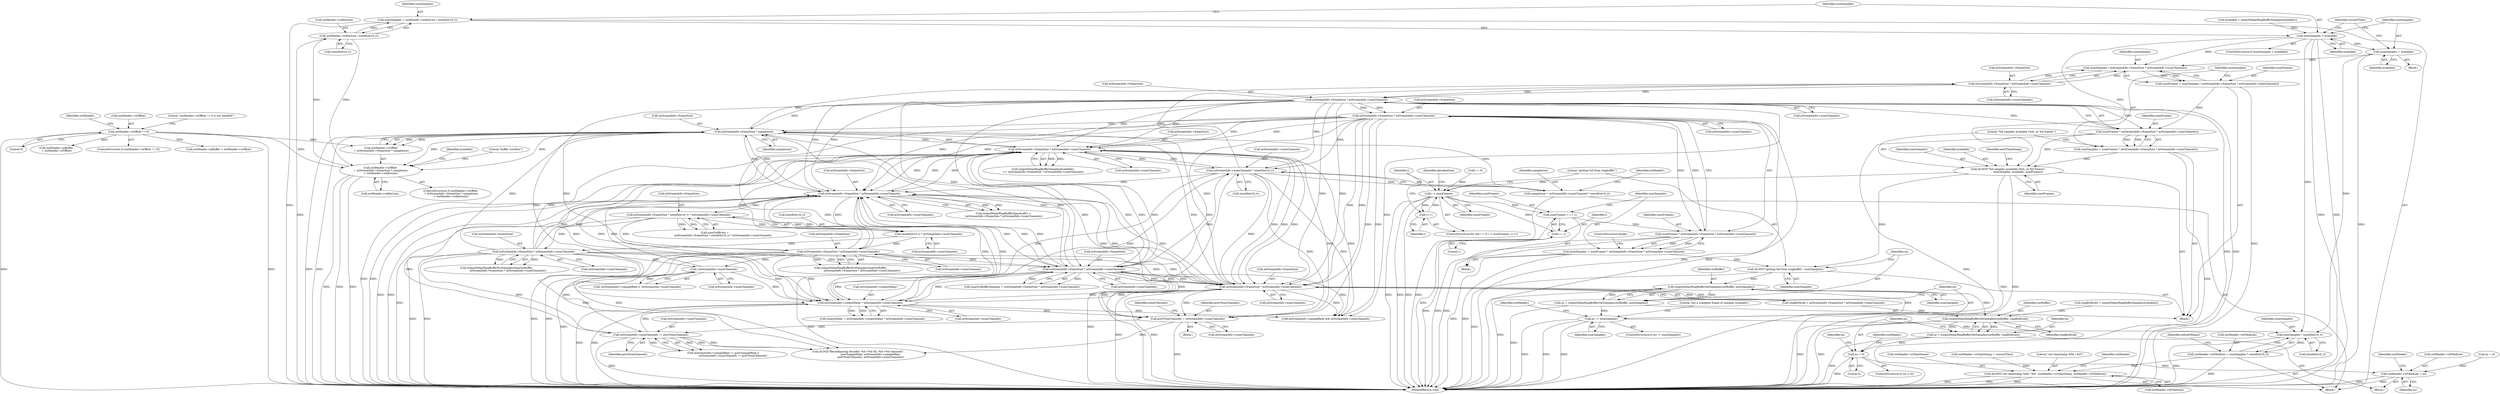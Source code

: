 digraph "0_Android_8e438e153f661e9df8db0ac41d587e940352df06@API" {
"1001083" [label="(Call,numSamples = outHeader->nAllocLen / sizeof(int16_t))"];
"1001085" [label="(Call,outHeader->nAllocLen / sizeof(int16_t))"];
"1001053" [label="(Call,outHeader->nOffset\n + mStreamInfo->frameSize * samplesize\n > outHeader->nAllocLen)"];
"1001019" [label="(Call,outHeader->nOffset != 0)"];
"1001058" [label="(Call,mStreamInfo->frameSize * samplesize)"];
"1001122" [label="(Call,mStreamInfo->frameSize * mStreamInfo->numChannels)"];
"1001111" [label="(Call,mStreamInfo->frameSize * mStreamInfo->numChannels)"];
"1001046" [label="(Call,mStreamInfo->numChannels * sizeof(int16_t))"];
"1000999" [label="(Call,mStreamInfo->frameSize * mStreamInfo->numChannels)"];
"1000582" [label="(Call,mStreamInfo->frameSize * mStreamInfo->numChannels)"];
"1000673" [label="(Call,mStreamInfo->frameSize * mStreamInfo->numChannels)"];
"1000654" [label="(Call,mStreamInfo->frameSize * sizeof(int16_t) * mStreamInfo->numChannels)"];
"1000658" [label="(Call,sizeof(int16_t) * mStreamInfo->numChannels)"];
"1000972" [label="(Call,mStreamInfo->frameSize * mStreamInfo->numChannels)"];
"1001343" [label="(Call,mStreamInfo->frameSize * mStreamInfo->numChannels)"];
"1001234" [label="(Call,mStreamInfo->frameSize * mStreamInfo->numChannels)"];
"1000703" [label="(Call,mStreamInfo->frameSize * mStreamInfo->numChannels)"];
"1000896" [label="(Call,mStreamInfo->outputDelay * mStreamInfo->numChannels)"];
"1000835" [label="(Call,!mStreamInfo->numChannels)"];
"1000774" [label="(Call,mStreamInfo->numChannels != prevNumChannels)"];
"1000539" [label="(Call,prevNumChannels = mStreamInfo->numChannels)"];
"1001044" [label="(Call,samplesize = mStreamInfo->numChannels * sizeof(int16_t))"];
"1001092" [label="(Call,numSamples > available)"];
"1001096" [label="(Call,numSamples = available)"];
"1001109" [label="(Call,numSamples / (mStreamInfo->frameSize * mStreamInfo->numChannels))"];
"1001107" [label="(Call,numFrames = numSamples / (mStreamInfo->frameSize * mStreamInfo->numChannels))"];
"1001120" [label="(Call,numFrames * (mStreamInfo->frameSize * mStreamInfo->numChannels))"];
"1001118" [label="(Call,numSamples = numFrames * (mStreamInfo->frameSize * mStreamInfo->numChannels))"];
"1001129" [label="(Call,ALOGV(\"%d samples available (%d), or %d frames\",\n                        numSamples, available, numFrames))"];
"1001155" [label="(Call,i < numFrames)"];
"1001158" [label="(Call,i++)"];
"1001225" [label="(Call,numFrames = i + 1)"];
"1001232" [label="(Call,numFrames * mStreamInfo->frameSize * mStreamInfo->numChannels)"];
"1001230" [label="(Call,numSamples = numFrames * mStreamInfo->frameSize * mStreamInfo->numChannels)"];
"1001242" [label="(Call,ALOGV(\"getting %d from ringbuffer\", numSamples))"];
"1001248" [label="(Call,outputDelayRingBufferGetSamples(outBuffer, numSamples))"];
"1001246" [label="(Call,ns = outputDelayRingBufferGetSamples(outBuffer, numSamples))"];
"1001252" [label="(Call,ns != numSamples)"];
"1001271" [label="(Call,numSamples * sizeof(int16_t))"];
"1001267" [label="(Call,outHeader->nFilledLen = numSamples * sizeof(int16_t))"];
"1001317" [label="(Call,ALOGV(\"out timestamp %lld / %d\", outHeader->nTimeStamp, outHeader->nFilledLen))"];
"1001379" [label="(Call,outputDelayRingBufferGetSamples(outBuffer, ringBufAvail))"];
"1001377" [label="(Call,ns = outputDelayRingBufferGetSamples(outBuffer, ringBufAvail))"];
"1001383" [label="(Call,ns < 0)"];
"1001390" [label="(Call,outHeader->nFilledLen = ns)"];
"1001227" [label="(Call,i + 1)"];
"1001105" [label="(Block,)"];
"1001234" [label="(Call,mStreamInfo->frameSize * mStreamInfo->numChannels)"];
"1001225" [label="(Call,numFrames = i + 1)"];
"1001383" [label="(Call,ns < 0)"];
"1001382" [label="(ControlStructure,if (ns < 0))"];
"1001267" [label="(Call,outHeader->nFilledLen = numSamples * sizeof(int16_t))"];
"1001109" [label="(Call,numSamples / (mStreamInfo->frameSize * mStreamInfo->numChannels))"];
"1001058" [label="(Call,mStreamInfo->frameSize * samplesize)"];
"1001252" [label="(Call,ns != numSamples)"];
"1001052" [label="(ControlStructure,if (outHeader->nOffset\n + mStreamInfo->frameSize * samplesize\n > outHeader->nAllocLen))"];
"1001053" [label="(Call,outHeader->nOffset\n + mStreamInfo->frameSize * samplesize\n > outHeader->nAllocLen)"];
"1001080" [label="(Identifier,available)"];
"1001101" [label="(Identifier,currentTime)"];
"1001155" [label="(Call,i < numFrames)"];
"1001354" [label="(Block,)"];
"1000768" [label="(Call,mStreamInfo->sampleRate != prevSampleRate ||\n                        mStreamInfo->numChannels != prevNumChannels)"];
"1000780" [label="(Call,ALOGI(\"Reconfiguring decoder: %d->%d Hz, %d->%d channels\",\n                              prevSampleRate, mStreamInfo->sampleRate,\n                              prevNumChannels, mStreamInfo->numChannels))"];
"1001129" [label="(Call,ALOGV(\"%d samples available (%d), or %d frames\",\n                        numSamples, available, numFrames))"];
"1001269" [label="(Identifier,outHeader)"];
"1001246" [label="(Call,ns = outputDelayRingBufferGetSamples(outBuffer, numSamples))"];
"1001110" [label="(Identifier,numSamples)"];
"1000970" [label="(Call,tmpOutBufferSamples = mStreamInfo->frameSize * mStreamInfo->numChannels)"];
"1001123" [label="(Call,mStreamInfo->frameSize)"];
"1001250" [label="(Identifier,numSamples)"];
"1000704" [label="(Call,mStreamInfo->frameSize)"];
"1000997" [label="(Call,outputDelayRingBufferSamplesAvailable()\n >= mStreamInfo->frameSize * mStreamInfo->numChannels)"];
"1001003" [label="(Call,mStreamInfo->numChannels)"];
"1001079" [label="(Call,available = outputDelayRingBufferSamplesAvailable())"];
"1001397" [label="(Identifier,outHeader)"];
"1001006" [label="(Block,)"];
"1001268" [label="(Call,outHeader->nFilledLen)"];
"1001228" [label="(Identifier,i)"];
"1001112" [label="(Call,mStreamInfo->frameSize)"];
"1001377" [label="(Call,ns = outputDelayRingBufferGetSamples(outBuffer, ringBufAvail))"];
"1000900" [label="(Call,mStreamInfo->numChannels)"];
"1001226" [label="(Identifier,numFrames)"];
"1001229" [label="(Literal,1)"];
"1001273" [label="(Call,sizeof(int16_t))"];
"1000836" [label="(Call,mStreamInfo->numChannels)"];
"1000973" [label="(Call,mStreamInfo->frameSize)"];
"1000972" [label="(Call,mStreamInfo->frameSize * mStreamInfo->numChannels)"];
"1001247" [label="(Identifier,ns)"];
"1001300" [label="(Call,outHeader->nTimeStamp = currentTime)"];
"1001384" [label="(Identifier,ns)"];
"1001023" [label="(Literal,0)"];
"1001094" [label="(Identifier,available)"];
"1001131" [label="(Identifier,numSamples)"];
"1001390" [label="(Call,outHeader->nFilledLen = ns)"];
"1001378" [label="(Identifier,ns)"];
"1000541" [label="(Call,mStreamInfo->numChannels)"];
"1001152" [label="(Call,i = 0)"];
"1001019" [label="(Call,outHeader->nOffset != 0)"];
"1000671" [label="(Call,outputDelayRingBufferPutSamples(tmpOutBuffer,\n                            mStreamInfo->frameSize * mStreamInfo->numChannels))"];
"1001318" [label="(Literal,\"out timestamp %lld / %d\")"];
"1001097" [label="(Identifier,numSamples)"];
"1001107" [label="(Call,numFrames = numSamples / (mStreamInfo->frameSize * mStreamInfo->numChannels))"];
"1001121" [label="(Identifier,numFrames)"];
"1001341" [label="(Call,ringBufAvail < mStreamInfo->frameSize * mStreamInfo->numChannels)"];
"1001326" [label="(Identifier,outHeader)"];
"1001119" [label="(Identifier,numSamples)"];
"1001344" [label="(Call,mStreamInfo->frameSize)"];
"1001249" [label="(Identifier,outBuffer)"];
"1000677" [label="(Call,mStreamInfo->numChannels)"];
"1001248" [label="(Call,outputDelayRingBufferGetSamples(outBuffer, numSamples))"];
"1001062" [label="(Identifier,samplesize)"];
"1000999" [label="(Call,mStreamInfo->frameSize * mStreamInfo->numChannels)"];
"1000659" [label="(Call,sizeof(int16_t))"];
"1001111" [label="(Call,mStreamInfo->frameSize * mStreamInfo->numChannels)"];
"1001098" [label="(Identifier,available)"];
"1001391" [label="(Call,outHeader->nFilledLen)"];
"1001158" [label="(Call,i++)"];
"1000774" [label="(Call,mStreamInfo->numChannels != prevNumChannels)"];
"1001085" [label="(Call,outHeader->nAllocLen / sizeof(int16_t))"];
"1001159" [label="(Identifier,i)"];
"1001238" [label="(Call,mStreamInfo->numChannels)"];
"1001242" [label="(Call,ALOGV(\"getting %d from ringbuffer\", numSamples))"];
"1001120" [label="(Call,numFrames * (mStreamInfo->frameSize * mStreamInfo->numChannels))"];
"1001047" [label="(Call,mStreamInfo->numChannels)"];
"1001392" [label="(Identifier,outHeader)"];
"1001036" [label="(Call,outHeader->pBuffer + outHeader->nOffset)"];
"1001054" [label="(Call,outHeader->nOffset\n + mStreamInfo->frameSize * samplesize)"];
"1000586" [label="(Call,mStreamInfo->numChannels)"];
"1000582" [label="(Call,mStreamInfo->frameSize * mStreamInfo->numChannels)"];
"1000540" [label="(Identifier,prevNumChannels)"];
"1001227" [label="(Call,i + 1)"];
"1000655" [label="(Call,mStreamInfo->frameSize)"];
"1001388" [label="(Identifier,ns)"];
"1001130" [label="(Literal,\"%d samples available (%d), or %d frames\")"];
"1000835" [label="(Call,!mStreamInfo->numChannels)"];
"1001046" [label="(Call,mStreamInfo->numChannels * sizeof(int16_t))"];
"1001063" [label="(Call,outHeader->nAllocLen)"];
"1001092" [label="(Call,numSamples > available)"];
"1001132" [label="(Identifier,available)"];
"1001317" [label="(Call,ALOGV(\"out timestamp %lld / %d\", outHeader->nTimeStamp, outHeader->nFilledLen))"];
"1001322" [label="(Call,outHeader->nFilledLen)"];
"1001235" [label="(Call,mStreamInfo->frameSize)"];
"1001231" [label="(Identifier,numSamples)"];
"1001083" [label="(Call,numSamples = outHeader->nAllocLen / sizeof(int16_t))"];
"1001381" [label="(Identifier,ringBufAvail)"];
"1001084" [label="(Identifier,numSamples)"];
"1000583" [label="(Call,mStreamInfo->frameSize)"];
"1001232" [label="(Call,numFrames * mStreamInfo->frameSize * mStreamInfo->numChannels)"];
"1001091" [label="(ControlStructure,if (numSamples > available))"];
"1001197" [label="(Block,)"];
"1001233" [label="(Identifier,numFrames)"];
"1000830" [label="(Call,!mStreamInfo->sampleRate || !mStreamInfo->numChannels)"];
"1000658" [label="(Call,sizeof(int16_t) * mStreamInfo->numChannels)"];
"1001163" [label="(Identifier,decodedSize)"];
"1001369" [label="(Call,outHeader->pBuffer\n + outHeader->nOffset)"];
"1001394" [label="(Identifier,ns)"];
"1001277" [label="(Identifier,mEndOfInput)"];
"1001026" [label="(Literal,\"outHeader->nOffset != 0 is not handled\")"];
"1001272" [label="(Identifier,numSamples)"];
"1000654" [label="(Call,mStreamInfo->frameSize * sizeof(int16_t) * mStreamInfo->numChannels)"];
"1001096" [label="(Call,numSamples = available)"];
"1001253" [label="(Identifier,ns)"];
"1000976" [label="(Call,mStreamInfo->numChannels)"];
"1001045" [label="(Identifier,samplesize)"];
"1000539" [label="(Call,prevNumChannels = mStreamInfo->numChannels)"];
"1000661" [label="(Call,mStreamInfo->numChannels)"];
"1000545" [label="(Identifier,mAACDecoder)"];
"1001115" [label="(Call,mStreamInfo->numChannels)"];
"1001086" [label="(Call,outHeader->nAllocLen)"];
"1001254" [label="(Identifier,numSamples)"];
"1000147" [label="(Block,)"];
"1001108" [label="(Identifier,numFrames)"];
"1001380" [label="(Identifier,outBuffer)"];
"1001347" [label="(Call,mStreamInfo->numChannels)"];
"1000896" [label="(Call,mStreamInfo->outputDelay * mStreamInfo->numChannels)"];
"1001319" [label="(Call,outHeader->nTimeStamp)"];
"1001056" [label="(Identifier,outHeader)"];
"1001150" [label="(ControlStructure,for (int i = 0; i < numFrames; i++))"];
"1001000" [label="(Call,mStreamInfo->frameSize)"];
"1001156" [label="(Identifier,i)"];
"1001044" [label="(Call,samplesize = mStreamInfo->numChannels * sizeof(int16_t))"];
"1001243" [label="(Literal,\"getting %d from ringbuffer\")"];
"1000580" [label="(Call,outputDelayRingBufferSpaceLeft() <\n (mStreamInfo->frameSize * mStreamInfo->numChannels))"];
"1001089" [label="(Call,sizeof(int16_t))"];
"1000703" [label="(Call,mStreamInfo->frameSize * mStreamInfo->numChannels)"];
"1001122" [label="(Call,mStreamInfo->frameSize * mStreamInfo->numChannels)"];
"1001387" [label="(Call,ns = 0)"];
"1000897" [label="(Call,mStreamInfo->outputDelay)"];
"1001126" [label="(Call,mStreamInfo->numChannels)"];
"1001257" [label="(Literal,\"not a complete frame of samples available\")"];
"1001068" [label="(Literal,\"buffer overflow\")"];
"1001230" [label="(Call,numSamples = numFrames * mStreamInfo->frameSize * mStreamInfo->numChannels)"];
"1001334" [label="(Call,ringBufAvail = outputDelayRingBufferSamplesAvailable())"];
"1001271" [label="(Call,numSamples * sizeof(int16_t))"];
"1000707" [label="(Call,mStreamInfo->numChannels)"];
"1001343" [label="(Call,mStreamInfo->frameSize * mStreamInfo->numChannels)"];
"1001018" [label="(ControlStructure,if (outHeader->nOffset != 0))"];
"1001059" [label="(Call,mStreamInfo->frameSize)"];
"1001251" [label="(ControlStructure,if (ns != numSamples))"];
"1001038" [label="(Identifier,outHeader)"];
"1000674" [label="(Call,mStreamInfo->frameSize)"];
"1000775" [label="(Call,mStreamInfo->numChannels)"];
"1001095" [label="(Block,)"];
"1001050" [label="(Call,sizeof(int16_t))"];
"1001427" [label="(MethodReturn,void)"];
"1001244" [label="(Identifier,numSamples)"];
"1001118" [label="(Call,numSamples = numFrames * (mStreamInfo->frameSize * mStreamInfo->numChannels))"];
"1001157" [label="(Identifier,numFrames)"];
"1000894" [label="(Call,outputDelay = mStreamInfo->outputDelay * mStreamInfo->numChannels)"];
"1001241" [label="(ControlStructure,break;)"];
"1001020" [label="(Call,outHeader->nOffset)"];
"1000701" [label="(Call,outputDelayRingBufferPutSamples(tmpOutBuffer,\n                            mStreamInfo->frameSize * mStreamInfo->numChannels))"];
"1001136" [label="(Identifier,nextTimeStamp)"];
"1001379" [label="(Call,outputDelayRingBufferGetSamples(outBuffer, ringBufAvail))"];
"1000673" [label="(Call,mStreamInfo->frameSize * mStreamInfo->numChannels)"];
"1001385" [label="(Literal,0)"];
"1001133" [label="(Identifier,numFrames)"];
"1001093" [label="(Identifier,numSamples)"];
"1000652" [label="(Call,numOutBytes =\n                    mStreamInfo->frameSize * sizeof(int16_t) * mStreamInfo->numChannels)"];
"1000778" [label="(Identifier,prevNumChannels)"];
"1000274" [label="(Call,mStreamInfo->sampleRate && mStreamInfo->numChannels)"];
"1001083" -> "1001006"  [label="AST: "];
"1001083" -> "1001085"  [label="CFG: "];
"1001084" -> "1001083"  [label="AST: "];
"1001085" -> "1001083"  [label="AST: "];
"1001093" -> "1001083"  [label="CFG: "];
"1001083" -> "1001427"  [label="DDG: "];
"1001085" -> "1001083"  [label="DDG: "];
"1001083" -> "1001092"  [label="DDG: "];
"1001085" -> "1001089"  [label="CFG: "];
"1001086" -> "1001085"  [label="AST: "];
"1001089" -> "1001085"  [label="AST: "];
"1001085" -> "1001427"  [label="DDG: "];
"1001085" -> "1001053"  [label="DDG: "];
"1001053" -> "1001085"  [label="DDG: "];
"1001053" -> "1001052"  [label="AST: "];
"1001053" -> "1001063"  [label="CFG: "];
"1001054" -> "1001053"  [label="AST: "];
"1001063" -> "1001053"  [label="AST: "];
"1001068" -> "1001053"  [label="CFG: "];
"1001080" -> "1001053"  [label="CFG: "];
"1001053" -> "1001427"  [label="DDG: "];
"1001053" -> "1001427"  [label="DDG: "];
"1001053" -> "1001427"  [label="DDG: "];
"1001019" -> "1001053"  [label="DDG: "];
"1001058" -> "1001053"  [label="DDG: "];
"1001058" -> "1001053"  [label="DDG: "];
"1001019" -> "1001018"  [label="AST: "];
"1001019" -> "1001023"  [label="CFG: "];
"1001020" -> "1001019"  [label="AST: "];
"1001023" -> "1001019"  [label="AST: "];
"1001026" -> "1001019"  [label="CFG: "];
"1001038" -> "1001019"  [label="CFG: "];
"1001019" -> "1001427"  [label="DDG: "];
"1001019" -> "1001427"  [label="DDG: "];
"1001019" -> "1001036"  [label="DDG: "];
"1001019" -> "1001054"  [label="DDG: "];
"1001019" -> "1001369"  [label="DDG: "];
"1001058" -> "1001054"  [label="AST: "];
"1001058" -> "1001062"  [label="CFG: "];
"1001059" -> "1001058"  [label="AST: "];
"1001062" -> "1001058"  [label="AST: "];
"1001054" -> "1001058"  [label="CFG: "];
"1001058" -> "1001427"  [label="DDG: "];
"1001058" -> "1001427"  [label="DDG: "];
"1001058" -> "1000582"  [label="DDG: "];
"1001058" -> "1000972"  [label="DDG: "];
"1001058" -> "1000999"  [label="DDG: "];
"1001058" -> "1001054"  [label="DDG: "];
"1001058" -> "1001054"  [label="DDG: "];
"1001122" -> "1001058"  [label="DDG: "];
"1000582" -> "1001058"  [label="DDG: "];
"1000673" -> "1001058"  [label="DDG: "];
"1000972" -> "1001058"  [label="DDG: "];
"1001343" -> "1001058"  [label="DDG: "];
"1001234" -> "1001058"  [label="DDG: "];
"1000703" -> "1001058"  [label="DDG: "];
"1000999" -> "1001058"  [label="DDG: "];
"1001044" -> "1001058"  [label="DDG: "];
"1001058" -> "1001111"  [label="DDG: "];
"1001058" -> "1001343"  [label="DDG: "];
"1001122" -> "1001120"  [label="AST: "];
"1001122" -> "1001126"  [label="CFG: "];
"1001123" -> "1001122"  [label="AST: "];
"1001126" -> "1001122"  [label="AST: "];
"1001120" -> "1001122"  [label="CFG: "];
"1001122" -> "1001427"  [label="DDG: "];
"1001122" -> "1001427"  [label="DDG: "];
"1001122" -> "1000274"  [label="DDG: "];
"1001122" -> "1000539"  [label="DDG: "];
"1001122" -> "1000582"  [label="DDG: "];
"1001122" -> "1000582"  [label="DDG: "];
"1001122" -> "1000896"  [label="DDG: "];
"1001122" -> "1000972"  [label="DDG: "];
"1001122" -> "1000999"  [label="DDG: "];
"1001122" -> "1000999"  [label="DDG: "];
"1001122" -> "1001046"  [label="DDG: "];
"1001122" -> "1001120"  [label="DDG: "];
"1001122" -> "1001120"  [label="DDG: "];
"1001111" -> "1001122"  [label="DDG: "];
"1001111" -> "1001122"  [label="DDG: "];
"1001122" -> "1001234"  [label="DDG: "];
"1001122" -> "1001234"  [label="DDG: "];
"1001122" -> "1001343"  [label="DDG: "];
"1001122" -> "1001343"  [label="DDG: "];
"1001111" -> "1001109"  [label="AST: "];
"1001111" -> "1001115"  [label="CFG: "];
"1001112" -> "1001111"  [label="AST: "];
"1001115" -> "1001111"  [label="AST: "];
"1001109" -> "1001111"  [label="CFG: "];
"1001111" -> "1001109"  [label="DDG: "];
"1001111" -> "1001109"  [label="DDG: "];
"1001046" -> "1001111"  [label="DDG: "];
"1001046" -> "1001044"  [label="AST: "];
"1001046" -> "1001050"  [label="CFG: "];
"1001047" -> "1001046"  [label="AST: "];
"1001050" -> "1001046"  [label="AST: "];
"1001044" -> "1001046"  [label="CFG: "];
"1001046" -> "1001427"  [label="DDG: "];
"1001046" -> "1000274"  [label="DDG: "];
"1001046" -> "1000539"  [label="DDG: "];
"1001046" -> "1000582"  [label="DDG: "];
"1001046" -> "1000896"  [label="DDG: "];
"1001046" -> "1000999"  [label="DDG: "];
"1001046" -> "1001044"  [label="DDG: "];
"1000999" -> "1001046"  [label="DDG: "];
"1001234" -> "1001046"  [label="DDG: "];
"1000896" -> "1001046"  [label="DDG: "];
"1000972" -> "1001046"  [label="DDG: "];
"1001046" -> "1001343"  [label="DDG: "];
"1000999" -> "1000997"  [label="AST: "];
"1000999" -> "1001003"  [label="CFG: "];
"1001000" -> "1000999"  [label="AST: "];
"1001003" -> "1000999"  [label="AST: "];
"1000997" -> "1000999"  [label="CFG: "];
"1000999" -> "1001427"  [label="DDG: "];
"1000999" -> "1001427"  [label="DDG: "];
"1000999" -> "1000274"  [label="DDG: "];
"1000999" -> "1000539"  [label="DDG: "];
"1000999" -> "1000582"  [label="DDG: "];
"1000999" -> "1000582"  [label="DDG: "];
"1000999" -> "1000896"  [label="DDG: "];
"1000999" -> "1000972"  [label="DDG: "];
"1000999" -> "1000997"  [label="DDG: "];
"1000999" -> "1000997"  [label="DDG: "];
"1000582" -> "1000999"  [label="DDG: "];
"1000673" -> "1000999"  [label="DDG: "];
"1000972" -> "1000999"  [label="DDG: "];
"1000972" -> "1000999"  [label="DDG: "];
"1001343" -> "1000999"  [label="DDG: "];
"1001234" -> "1000999"  [label="DDG: "];
"1001234" -> "1000999"  [label="DDG: "];
"1000703" -> "1000999"  [label="DDG: "];
"1000896" -> "1000999"  [label="DDG: "];
"1000999" -> "1001343"  [label="DDG: "];
"1000999" -> "1001343"  [label="DDG: "];
"1000582" -> "1000580"  [label="AST: "];
"1000582" -> "1000586"  [label="CFG: "];
"1000583" -> "1000582"  [label="AST: "];
"1000586" -> "1000582"  [label="AST: "];
"1000580" -> "1000582"  [label="CFG: "];
"1000582" -> "1001427"  [label="DDG: "];
"1000582" -> "1001427"  [label="DDG: "];
"1000582" -> "1000580"  [label="DDG: "];
"1000582" -> "1000580"  [label="DDG: "];
"1000673" -> "1000582"  [label="DDG: "];
"1000673" -> "1000582"  [label="DDG: "];
"1000972" -> "1000582"  [label="DDG: "];
"1000972" -> "1000582"  [label="DDG: "];
"1001343" -> "1000582"  [label="DDG: "];
"1001343" -> "1000582"  [label="DDG: "];
"1001234" -> "1000582"  [label="DDG: "];
"1001234" -> "1000582"  [label="DDG: "];
"1000703" -> "1000582"  [label="DDG: "];
"1000703" -> "1000582"  [label="DDG: "];
"1000835" -> "1000582"  [label="DDG: "];
"1000774" -> "1000582"  [label="DDG: "];
"1000896" -> "1000582"  [label="DDG: "];
"1000582" -> "1000654"  [label="DDG: "];
"1000582" -> "1000658"  [label="DDG: "];
"1000582" -> "1000896"  [label="DDG: "];
"1000582" -> "1000972"  [label="DDG: "];
"1000582" -> "1001343"  [label="DDG: "];
"1000673" -> "1000671"  [label="AST: "];
"1000673" -> "1000677"  [label="CFG: "];
"1000674" -> "1000673"  [label="AST: "];
"1000677" -> "1000673"  [label="AST: "];
"1000671" -> "1000673"  [label="CFG: "];
"1000673" -> "1001427"  [label="DDG: "];
"1000673" -> "1001427"  [label="DDG: "];
"1000673" -> "1000671"  [label="DDG: "];
"1000673" -> "1000671"  [label="DDG: "];
"1000654" -> "1000673"  [label="DDG: "];
"1000658" -> "1000673"  [label="DDG: "];
"1000673" -> "1000774"  [label="DDG: "];
"1000673" -> "1000780"  [label="DDG: "];
"1000673" -> "1000835"  [label="DDG: "];
"1000673" -> "1000896"  [label="DDG: "];
"1000673" -> "1000972"  [label="DDG: "];
"1000673" -> "1001343"  [label="DDG: "];
"1000654" -> "1000652"  [label="AST: "];
"1000654" -> "1000658"  [label="CFG: "];
"1000655" -> "1000654"  [label="AST: "];
"1000658" -> "1000654"  [label="AST: "];
"1000652" -> "1000654"  [label="CFG: "];
"1000654" -> "1001427"  [label="DDG: "];
"1000654" -> "1000652"  [label="DDG: "];
"1000654" -> "1000652"  [label="DDG: "];
"1000658" -> "1000654"  [label="DDG: "];
"1000654" -> "1000703"  [label="DDG: "];
"1000658" -> "1000661"  [label="CFG: "];
"1000659" -> "1000658"  [label="AST: "];
"1000661" -> "1000658"  [label="AST: "];
"1000658" -> "1000703"  [label="DDG: "];
"1000972" -> "1000970"  [label="AST: "];
"1000972" -> "1000976"  [label="CFG: "];
"1000973" -> "1000972"  [label="AST: "];
"1000976" -> "1000972"  [label="AST: "];
"1000970" -> "1000972"  [label="CFG: "];
"1000972" -> "1001427"  [label="DDG: "];
"1000972" -> "1001427"  [label="DDG: "];
"1000972" -> "1000274"  [label="DDG: "];
"1000972" -> "1000539"  [label="DDG: "];
"1000972" -> "1000896"  [label="DDG: "];
"1000972" -> "1000970"  [label="DDG: "];
"1000972" -> "1000970"  [label="DDG: "];
"1001343" -> "1000972"  [label="DDG: "];
"1001234" -> "1000972"  [label="DDG: "];
"1000703" -> "1000972"  [label="DDG: "];
"1000896" -> "1000972"  [label="DDG: "];
"1000972" -> "1001343"  [label="DDG: "];
"1000972" -> "1001343"  [label="DDG: "];
"1001343" -> "1001341"  [label="AST: "];
"1001343" -> "1001347"  [label="CFG: "];
"1001344" -> "1001343"  [label="AST: "];
"1001347" -> "1001343"  [label="AST: "];
"1001341" -> "1001343"  [label="CFG: "];
"1001343" -> "1001427"  [label="DDG: "];
"1001343" -> "1001427"  [label="DDG: "];
"1001343" -> "1000274"  [label="DDG: "];
"1001343" -> "1000539"  [label="DDG: "];
"1001343" -> "1000896"  [label="DDG: "];
"1001343" -> "1001341"  [label="DDG: "];
"1001343" -> "1001341"  [label="DDG: "];
"1001234" -> "1001343"  [label="DDG: "];
"1001234" -> "1001343"  [label="DDG: "];
"1000703" -> "1001343"  [label="DDG: "];
"1000896" -> "1001343"  [label="DDG: "];
"1001234" -> "1001232"  [label="AST: "];
"1001234" -> "1001238"  [label="CFG: "];
"1001235" -> "1001234"  [label="AST: "];
"1001238" -> "1001234"  [label="AST: "];
"1001232" -> "1001234"  [label="CFG: "];
"1001234" -> "1001427"  [label="DDG: "];
"1001234" -> "1001427"  [label="DDG: "];
"1001234" -> "1000274"  [label="DDG: "];
"1001234" -> "1000539"  [label="DDG: "];
"1001234" -> "1000896"  [label="DDG: "];
"1001234" -> "1001232"  [label="DDG: "];
"1001234" -> "1001232"  [label="DDG: "];
"1000703" -> "1000701"  [label="AST: "];
"1000703" -> "1000707"  [label="CFG: "];
"1000704" -> "1000703"  [label="AST: "];
"1000707" -> "1000703"  [label="AST: "];
"1000701" -> "1000703"  [label="CFG: "];
"1000703" -> "1001427"  [label="DDG: "];
"1000703" -> "1001427"  [label="DDG: "];
"1000703" -> "1000701"  [label="DDG: "];
"1000703" -> "1000701"  [label="DDG: "];
"1000703" -> "1000774"  [label="DDG: "];
"1000703" -> "1000780"  [label="DDG: "];
"1000703" -> "1000835"  [label="DDG: "];
"1000703" -> "1000896"  [label="DDG: "];
"1000896" -> "1000894"  [label="AST: "];
"1000896" -> "1000900"  [label="CFG: "];
"1000897" -> "1000896"  [label="AST: "];
"1000900" -> "1000896"  [label="AST: "];
"1000894" -> "1000896"  [label="CFG: "];
"1000896" -> "1001427"  [label="DDG: "];
"1000896" -> "1001427"  [label="DDG: "];
"1000896" -> "1000274"  [label="DDG: "];
"1000896" -> "1000539"  [label="DDG: "];
"1000896" -> "1000894"  [label="DDG: "];
"1000896" -> "1000894"  [label="DDG: "];
"1000835" -> "1000896"  [label="DDG: "];
"1000774" -> "1000896"  [label="DDG: "];
"1000835" -> "1000830"  [label="AST: "];
"1000835" -> "1000836"  [label="CFG: "];
"1000836" -> "1000835"  [label="AST: "];
"1000830" -> "1000835"  [label="CFG: "];
"1000835" -> "1001427"  [label="DDG: "];
"1000835" -> "1000830"  [label="DDG: "];
"1000774" -> "1000768"  [label="AST: "];
"1000774" -> "1000778"  [label="CFG: "];
"1000775" -> "1000774"  [label="AST: "];
"1000778" -> "1000774"  [label="AST: "];
"1000768" -> "1000774"  [label="CFG: "];
"1000774" -> "1001427"  [label="DDG: "];
"1000774" -> "1000768"  [label="DDG: "];
"1000774" -> "1000768"  [label="DDG: "];
"1000539" -> "1000774"  [label="DDG: "];
"1000774" -> "1000780"  [label="DDG: "];
"1000774" -> "1000780"  [label="DDG: "];
"1000539" -> "1000147"  [label="AST: "];
"1000539" -> "1000541"  [label="CFG: "];
"1000540" -> "1000539"  [label="AST: "];
"1000541" -> "1000539"  [label="AST: "];
"1000545" -> "1000539"  [label="CFG: "];
"1000539" -> "1001427"  [label="DDG: "];
"1000539" -> "1000780"  [label="DDG: "];
"1001044" -> "1001006"  [label="AST: "];
"1001045" -> "1001044"  [label="AST: "];
"1001056" -> "1001044"  [label="CFG: "];
"1001044" -> "1001427"  [label="DDG: "];
"1001092" -> "1001091"  [label="AST: "];
"1001092" -> "1001094"  [label="CFG: "];
"1001093" -> "1001092"  [label="AST: "];
"1001094" -> "1001092"  [label="AST: "];
"1001097" -> "1001092"  [label="CFG: "];
"1001101" -> "1001092"  [label="CFG: "];
"1001092" -> "1001427"  [label="DDG: "];
"1001092" -> "1001427"  [label="DDG: "];
"1001079" -> "1001092"  [label="DDG: "];
"1001092" -> "1001096"  [label="DDG: "];
"1001092" -> "1001109"  [label="DDG: "];
"1001092" -> "1001129"  [label="DDG: "];
"1001092" -> "1001271"  [label="DDG: "];
"1001096" -> "1001095"  [label="AST: "];
"1001096" -> "1001098"  [label="CFG: "];
"1001097" -> "1001096"  [label="AST: "];
"1001098" -> "1001096"  [label="AST: "];
"1001101" -> "1001096"  [label="CFG: "];
"1001096" -> "1001427"  [label="DDG: "];
"1001096" -> "1001109"  [label="DDG: "];
"1001096" -> "1001271"  [label="DDG: "];
"1001109" -> "1001107"  [label="AST: "];
"1001110" -> "1001109"  [label="AST: "];
"1001107" -> "1001109"  [label="CFG: "];
"1001109" -> "1001107"  [label="DDG: "];
"1001109" -> "1001107"  [label="DDG: "];
"1001107" -> "1001105"  [label="AST: "];
"1001108" -> "1001107"  [label="AST: "];
"1001119" -> "1001107"  [label="CFG: "];
"1001107" -> "1001427"  [label="DDG: "];
"1001107" -> "1001120"  [label="DDG: "];
"1001120" -> "1001118"  [label="AST: "];
"1001121" -> "1001120"  [label="AST: "];
"1001118" -> "1001120"  [label="CFG: "];
"1001120" -> "1001427"  [label="DDG: "];
"1001120" -> "1001118"  [label="DDG: "];
"1001120" -> "1001118"  [label="DDG: "];
"1001120" -> "1001129"  [label="DDG: "];
"1001118" -> "1001105"  [label="AST: "];
"1001119" -> "1001118"  [label="AST: "];
"1001130" -> "1001118"  [label="CFG: "];
"1001118" -> "1001427"  [label="DDG: "];
"1001118" -> "1001129"  [label="DDG: "];
"1001129" -> "1001105"  [label="AST: "];
"1001129" -> "1001133"  [label="CFG: "];
"1001130" -> "1001129"  [label="AST: "];
"1001131" -> "1001129"  [label="AST: "];
"1001132" -> "1001129"  [label="AST: "];
"1001133" -> "1001129"  [label="AST: "];
"1001136" -> "1001129"  [label="CFG: "];
"1001129" -> "1001427"  [label="DDG: "];
"1001129" -> "1001427"  [label="DDG: "];
"1001129" -> "1001155"  [label="DDG: "];
"1001129" -> "1001242"  [label="DDG: "];
"1001155" -> "1001150"  [label="AST: "];
"1001155" -> "1001157"  [label="CFG: "];
"1001156" -> "1001155"  [label="AST: "];
"1001157" -> "1001155"  [label="AST: "];
"1001163" -> "1001155"  [label="CFG: "];
"1001243" -> "1001155"  [label="CFG: "];
"1001155" -> "1001427"  [label="DDG: "];
"1001155" -> "1001427"  [label="DDG: "];
"1001155" -> "1001427"  [label="DDG: "];
"1001158" -> "1001155"  [label="DDG: "];
"1001152" -> "1001155"  [label="DDG: "];
"1001155" -> "1001158"  [label="DDG: "];
"1001155" -> "1001225"  [label="DDG: "];
"1001155" -> "1001227"  [label="DDG: "];
"1001158" -> "1001150"  [label="AST: "];
"1001158" -> "1001159"  [label="CFG: "];
"1001159" -> "1001158"  [label="AST: "];
"1001156" -> "1001158"  [label="CFG: "];
"1001225" -> "1001197"  [label="AST: "];
"1001225" -> "1001227"  [label="CFG: "];
"1001226" -> "1001225"  [label="AST: "];
"1001227" -> "1001225"  [label="AST: "];
"1001231" -> "1001225"  [label="CFG: "];
"1001225" -> "1001427"  [label="DDG: "];
"1001225" -> "1001232"  [label="DDG: "];
"1001232" -> "1001230"  [label="AST: "];
"1001233" -> "1001232"  [label="AST: "];
"1001230" -> "1001232"  [label="CFG: "];
"1001232" -> "1001427"  [label="DDG: "];
"1001232" -> "1001427"  [label="DDG: "];
"1001232" -> "1001230"  [label="DDG: "];
"1001232" -> "1001230"  [label="DDG: "];
"1001230" -> "1001197"  [label="AST: "];
"1001231" -> "1001230"  [label="AST: "];
"1001241" -> "1001230"  [label="CFG: "];
"1001230" -> "1001427"  [label="DDG: "];
"1001230" -> "1001427"  [label="DDG: "];
"1001230" -> "1001242"  [label="DDG: "];
"1001242" -> "1001105"  [label="AST: "];
"1001242" -> "1001244"  [label="CFG: "];
"1001243" -> "1001242"  [label="AST: "];
"1001244" -> "1001242"  [label="AST: "];
"1001247" -> "1001242"  [label="CFG: "];
"1001242" -> "1001427"  [label="DDG: "];
"1001242" -> "1001248"  [label="DDG: "];
"1001248" -> "1001246"  [label="AST: "];
"1001248" -> "1001250"  [label="CFG: "];
"1001249" -> "1001248"  [label="AST: "];
"1001250" -> "1001248"  [label="AST: "];
"1001246" -> "1001248"  [label="CFG: "];
"1001248" -> "1001427"  [label="DDG: "];
"1001248" -> "1001246"  [label="DDG: "];
"1001248" -> "1001246"  [label="DDG: "];
"1001248" -> "1001252"  [label="DDG: "];
"1001248" -> "1001379"  [label="DDG: "];
"1001246" -> "1001105"  [label="AST: "];
"1001247" -> "1001246"  [label="AST: "];
"1001253" -> "1001246"  [label="CFG: "];
"1001246" -> "1001427"  [label="DDG: "];
"1001246" -> "1001252"  [label="DDG: "];
"1001252" -> "1001251"  [label="AST: "];
"1001252" -> "1001254"  [label="CFG: "];
"1001253" -> "1001252"  [label="AST: "];
"1001254" -> "1001252"  [label="AST: "];
"1001257" -> "1001252"  [label="CFG: "];
"1001269" -> "1001252"  [label="CFG: "];
"1001252" -> "1001427"  [label="DDG: "];
"1001252" -> "1001427"  [label="DDG: "];
"1001252" -> "1001427"  [label="DDG: "];
"1001252" -> "1001271"  [label="DDG: "];
"1001271" -> "1001267"  [label="AST: "];
"1001271" -> "1001273"  [label="CFG: "];
"1001272" -> "1001271"  [label="AST: "];
"1001273" -> "1001271"  [label="AST: "];
"1001267" -> "1001271"  [label="CFG: "];
"1001271" -> "1001427"  [label="DDG: "];
"1001271" -> "1001267"  [label="DDG: "];
"1001267" -> "1001006"  [label="AST: "];
"1001268" -> "1001267"  [label="AST: "];
"1001277" -> "1001267"  [label="CFG: "];
"1001267" -> "1001427"  [label="DDG: "];
"1001267" -> "1001317"  [label="DDG: "];
"1001317" -> "1001006"  [label="AST: "];
"1001317" -> "1001322"  [label="CFG: "];
"1001318" -> "1001317"  [label="AST: "];
"1001319" -> "1001317"  [label="AST: "];
"1001322" -> "1001317"  [label="AST: "];
"1001326" -> "1001317"  [label="CFG: "];
"1001317" -> "1001427"  [label="DDG: "];
"1001317" -> "1001427"  [label="DDG: "];
"1001317" -> "1001427"  [label="DDG: "];
"1001300" -> "1001317"  [label="DDG: "];
"1001379" -> "1001377"  [label="AST: "];
"1001379" -> "1001381"  [label="CFG: "];
"1001380" -> "1001379"  [label="AST: "];
"1001381" -> "1001379"  [label="AST: "];
"1001377" -> "1001379"  [label="CFG: "];
"1001379" -> "1001427"  [label="DDG: "];
"1001379" -> "1001427"  [label="DDG: "];
"1001379" -> "1001377"  [label="DDG: "];
"1001379" -> "1001377"  [label="DDG: "];
"1001341" -> "1001379"  [label="DDG: "];
"1001334" -> "1001379"  [label="DDG: "];
"1001377" -> "1001354"  [label="AST: "];
"1001378" -> "1001377"  [label="AST: "];
"1001384" -> "1001377"  [label="CFG: "];
"1001377" -> "1001427"  [label="DDG: "];
"1001377" -> "1001383"  [label="DDG: "];
"1001383" -> "1001382"  [label="AST: "];
"1001383" -> "1001385"  [label="CFG: "];
"1001384" -> "1001383"  [label="AST: "];
"1001385" -> "1001383"  [label="AST: "];
"1001388" -> "1001383"  [label="CFG: "];
"1001392" -> "1001383"  [label="CFG: "];
"1001383" -> "1001427"  [label="DDG: "];
"1001383" -> "1001390"  [label="DDG: "];
"1001390" -> "1001354"  [label="AST: "];
"1001390" -> "1001394"  [label="CFG: "];
"1001391" -> "1001390"  [label="AST: "];
"1001394" -> "1001390"  [label="AST: "];
"1001397" -> "1001390"  [label="CFG: "];
"1001390" -> "1001427"  [label="DDG: "];
"1001390" -> "1001427"  [label="DDG: "];
"1001387" -> "1001390"  [label="DDG: "];
"1001227" -> "1001229"  [label="CFG: "];
"1001228" -> "1001227"  [label="AST: "];
"1001229" -> "1001227"  [label="AST: "];
"1001227" -> "1001427"  [label="DDG: "];
}
